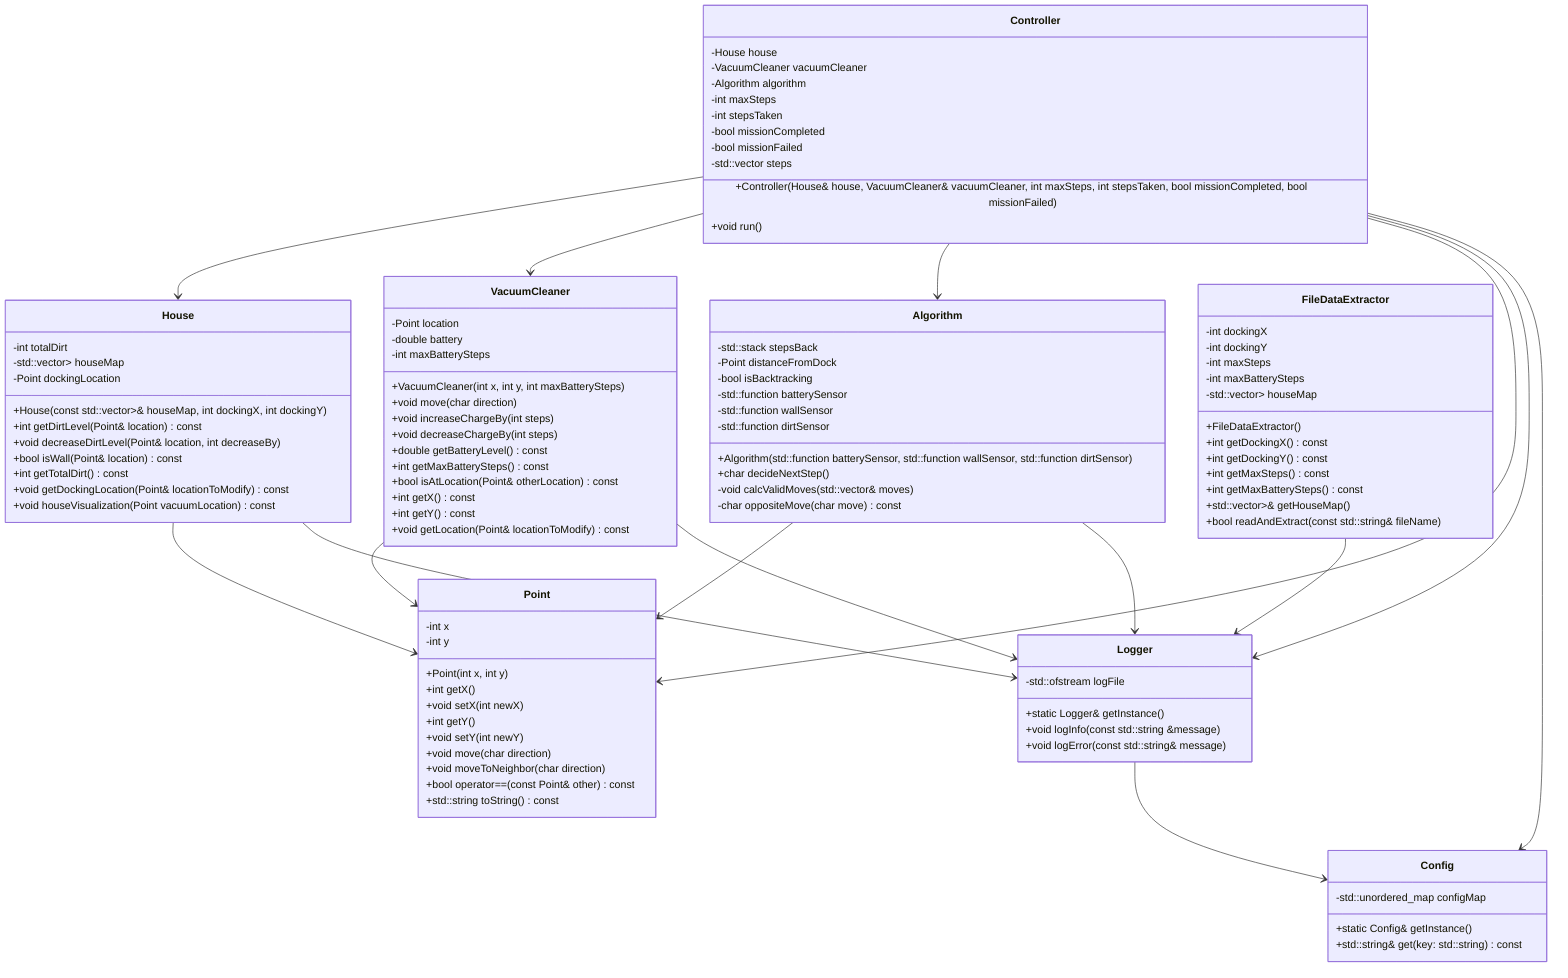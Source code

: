 classDiagram
    class Algorithm {
        +Algorithm(std::function<double()> batterySensor, std::function<bool(char)> wallSensor, std::function<int(char)> dirtSensor)
        +char decideNextStep()
        -void calcValidMoves(std::vector<char>& moves)
        -char oppositeMove(char move) const
        -std::stack<char> stepsBack
        -Point distanceFromDock
        -bool isBacktracking
        -std::function<double> batterySensor
        -std::function<bool,char> wallSensor
        -std::function<int,char> dirtSensor
    }

    class Point {
        -int x
        -int y
        +Point(int x, int y)
        +int getX()
        +void setX(int newX)
        +int getY()
        +void setY(int newY)
        +void move(char direction)
        +void moveToNeighbor(char direction)
        +bool operator==(const Point& other) const
        +std::string toString() const
    }

    class VacuumCleaner {
        -Point location
        -double battery
        -int maxBatterySteps
        +VacuumCleaner(int x, int y, int maxBatterySteps)
        +void move(char direction)
        +void increaseChargeBy(int steps)
        +void decreaseChargeBy(int steps)
        +double getBatteryLevel() const
        +int getMaxBatterySteps() const
        +bool isAtLocation(Point& otherLocation) const
        +int getX() const
        +int getY() const
        +void getLocation(Point& locationToModify) const
    }

    class House {
        -int totalDirt
        -std::vector<std::vector<int>> houseMap
        -Point dockingLocation
        +House(const std::vector<std::vector<int>>& houseMap, int dockingX, int dockingY)
        +int getDirtLevel(Point& location) const
        +void decreaseDirtLevel(Point& location, int decreaseBy)
        +bool isWall(Point& location) const
        +int getTotalDirt() const
        +void getDockingLocation(Point& locationToModify) const
        +void houseVisualization(Point vacuumLocation) const
    }

    class FileDataExtractor {
        -int dockingX
        -int dockingY
        -int maxSteps
        -int maxBatterySteps
        -std::vector<std::vector<int>> houseMap
        +FileDataExtractor()
        +int getDockingX() const
        +int getDockingY() const
        +int getMaxSteps() const
        +int getMaxBatterySteps() const
        +std::vector<std::vector<int>>& getHouseMap()
        +bool readAndExtract(const std::string& fileName)
    }

    class Controller {
        -House house
        -VacuumCleaner vacuumCleaner
        -Algorithm algorithm
        -int maxSteps
        -int stepsTaken
        -bool missionCompleted
        -bool missionFailed
        -std::vector<char> steps
        +Controller(House& house, VacuumCleaner& vacuumCleaner, int maxSteps, int stepsTaken, bool missionCompleted, bool missionFailed)
        +void run()
    }

    class Logger {
        -std::ofstream logFile
        +static Logger& getInstance() 
        +void logInfo(const std::string &message)
        +void logError(const std::string& message)
    }

    class Config {
        -std::unordered_map<std::string, std::string> configMap
        +static Config& getInstance()
        +std::string& get(key: std::string) const
    }

    Algorithm --> Point
    Algorithm --> Logger
    FileDataExtractor --> Logger
    Controller --> House
    Controller --> VacuumCleaner
    Controller --> Algorithm
    Controller --> Point
    Controller --> Logger
    Controller --> Config
    House --> Point
    House --> Logger
    VacuumCleaner --> Point
    VacuumCleaner --> Logger
    Logger --> Config